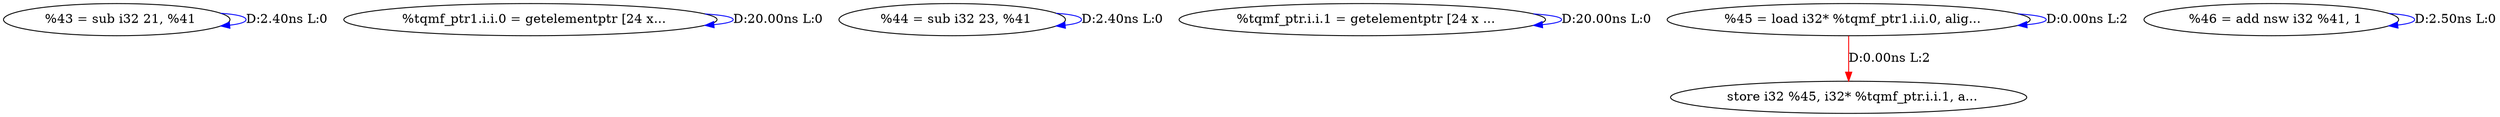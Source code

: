 digraph {
Node0x560817afe9a0[label="  %43 = sub i32 21, %41"];
Node0x560817afe9a0 -> Node0x560817afe9a0[label="D:2.40ns L:0",color=blue];
Node0x560817afea80[label="  %tqmf_ptr1.i.i.0 = getelementptr [24 x..."];
Node0x560817afea80 -> Node0x560817afea80[label="D:20.00ns L:0",color=blue];
Node0x560817afeb60[label="  %44 = sub i32 23, %41"];
Node0x560817afeb60 -> Node0x560817afeb60[label="D:2.40ns L:0",color=blue];
Node0x560817afec40[label="  %tqmf_ptr.i.i.1 = getelementptr [24 x ..."];
Node0x560817afec40 -> Node0x560817afec40[label="D:20.00ns L:0",color=blue];
Node0x560817afed20[label="  %45 = load i32* %tqmf_ptr1.i.i.0, alig..."];
Node0x560817afed20 -> Node0x560817afed20[label="D:0.00ns L:2",color=blue];
Node0x560817afee00[label="  store i32 %45, i32* %tqmf_ptr.i.i.1, a..."];
Node0x560817afed20 -> Node0x560817afee00[label="D:0.00ns L:2",color=red];
Node0x560817afeee0[label="  %46 = add nsw i32 %41, 1"];
Node0x560817afeee0 -> Node0x560817afeee0[label="D:2.50ns L:0",color=blue];
}
